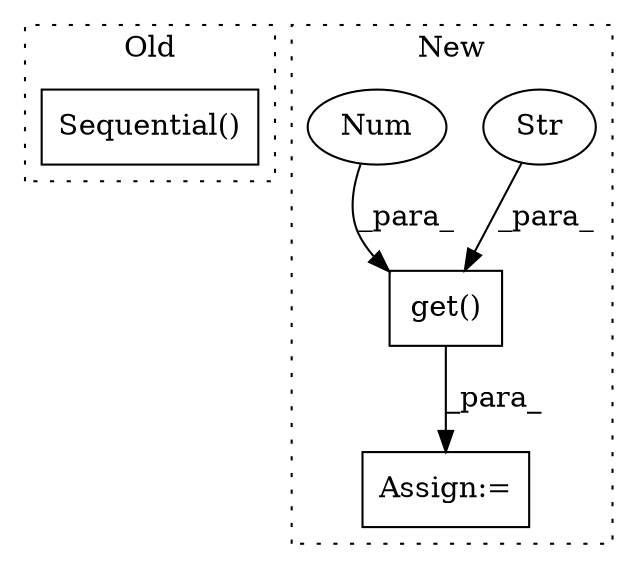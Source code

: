 digraph G {
subgraph cluster0 {
1 [label="Sequential()" a="75" s="7340,7355" l="14,6" shape="box"];
label = "Old";
style="dotted";
}
subgraph cluster1 {
2 [label="get()" a="75" s="5939,5971" l="16,1" shape="box"];
3 [label="Assign:=" a="68" s="5936" l="3" shape="box"];
4 [label="Str" a="66" s="5955" l="13" shape="ellipse"];
5 [label="Num" a="76" s="5970" l="1" shape="ellipse"];
label = "New";
style="dotted";
}
2 -> 3 [label="_para_"];
4 -> 2 [label="_para_"];
5 -> 2 [label="_para_"];
}